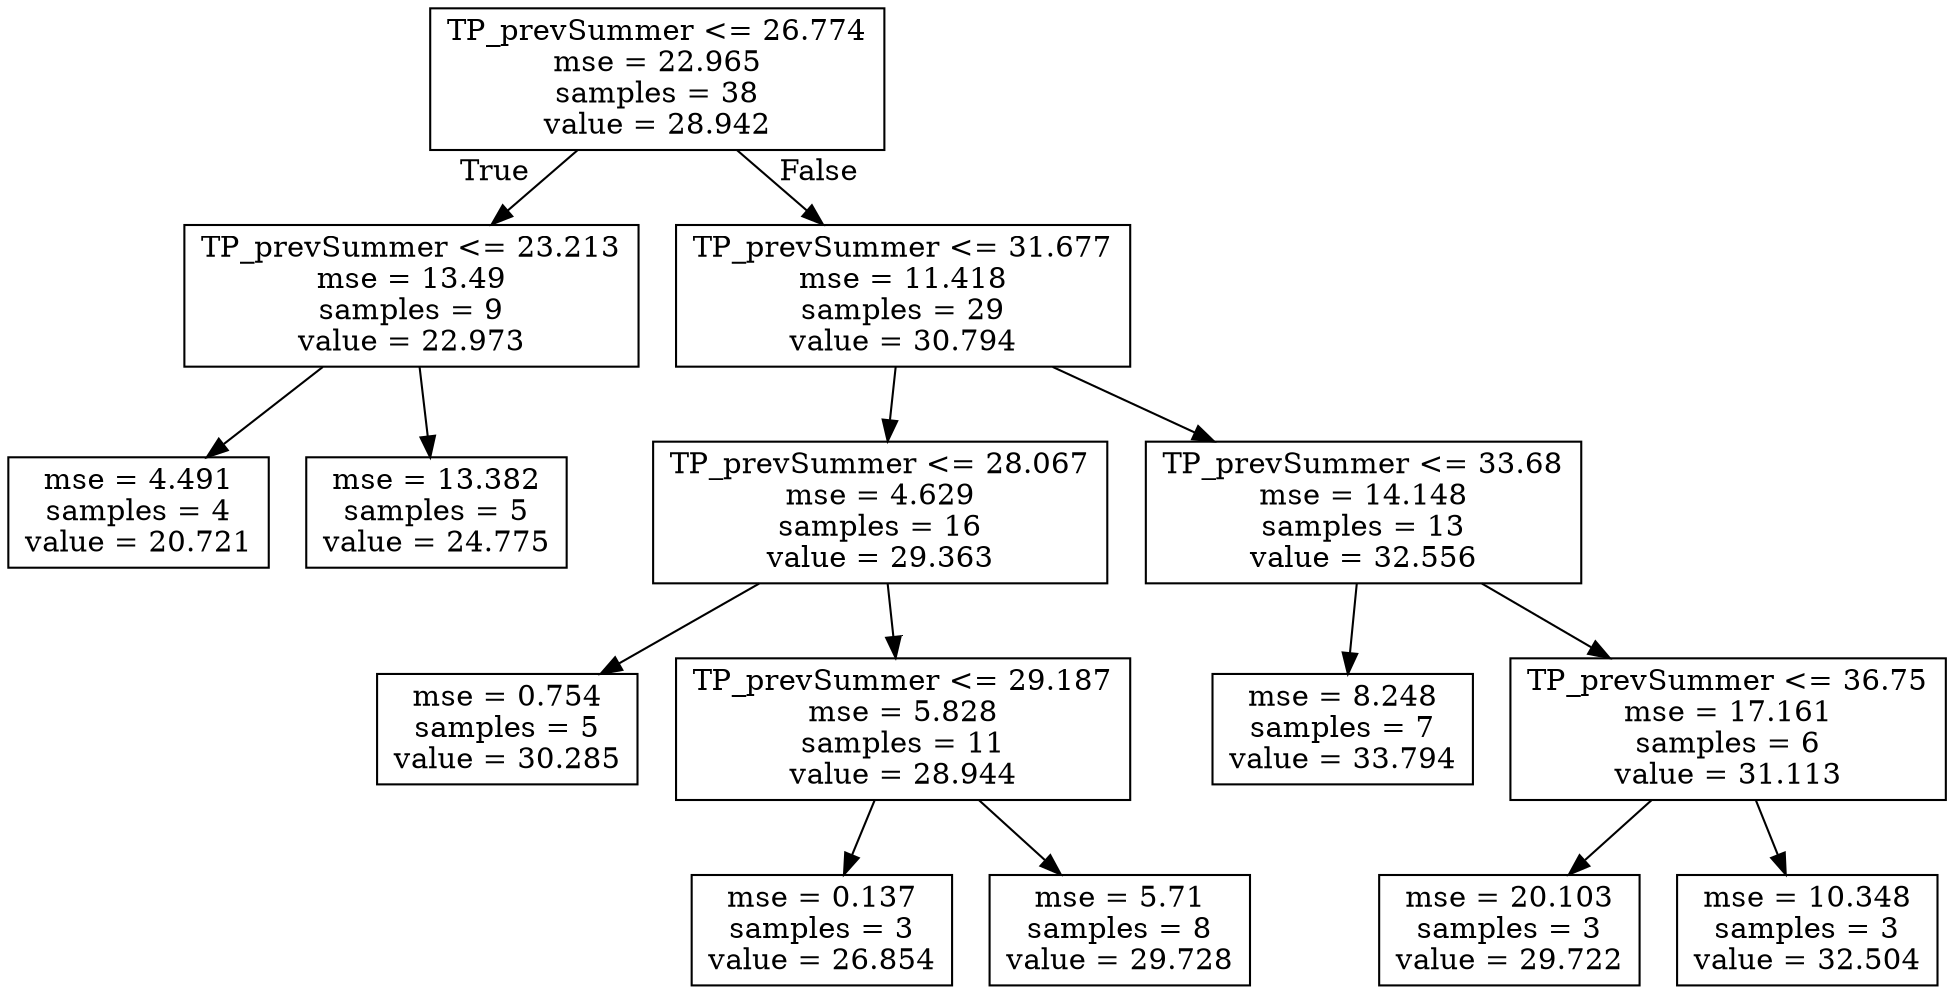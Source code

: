 digraph Tree {
node [shape=box] ;
0 [label="TP_prevSummer <= 26.774\nmse = 22.965\nsamples = 38\nvalue = 28.942"] ;
1 [label="TP_prevSummer <= 23.213\nmse = 13.49\nsamples = 9\nvalue = 22.973"] ;
0 -> 1 [labeldistance=2.5, labelangle=45, headlabel="True"] ;
5 [label="mse = 4.491\nsamples = 4\nvalue = 20.721"] ;
1 -> 5 ;
6 [label="mse = 13.382\nsamples = 5\nvalue = 24.775"] ;
1 -> 6 ;
2 [label="TP_prevSummer <= 31.677\nmse = 11.418\nsamples = 29\nvalue = 30.794"] ;
0 -> 2 [labeldistance=2.5, labelangle=-45, headlabel="False"] ;
3 [label="TP_prevSummer <= 28.067\nmse = 4.629\nsamples = 16\nvalue = 29.363"] ;
2 -> 3 ;
11 [label="mse = 0.754\nsamples = 5\nvalue = 30.285"] ;
3 -> 11 ;
12 [label="TP_prevSummer <= 29.187\nmse = 5.828\nsamples = 11\nvalue = 28.944"] ;
3 -> 12 ;
13 [label="mse = 0.137\nsamples = 3\nvalue = 26.854"] ;
12 -> 13 ;
14 [label="mse = 5.71\nsamples = 8\nvalue = 29.728"] ;
12 -> 14 ;
4 [label="TP_prevSummer <= 33.68\nmse = 14.148\nsamples = 13\nvalue = 32.556"] ;
2 -> 4 ;
7 [label="mse = 8.248\nsamples = 7\nvalue = 33.794"] ;
4 -> 7 ;
8 [label="TP_prevSummer <= 36.75\nmse = 17.161\nsamples = 6\nvalue = 31.113"] ;
4 -> 8 ;
9 [label="mse = 20.103\nsamples = 3\nvalue = 29.722"] ;
8 -> 9 ;
10 [label="mse = 10.348\nsamples = 3\nvalue = 32.504"] ;
8 -> 10 ;
}